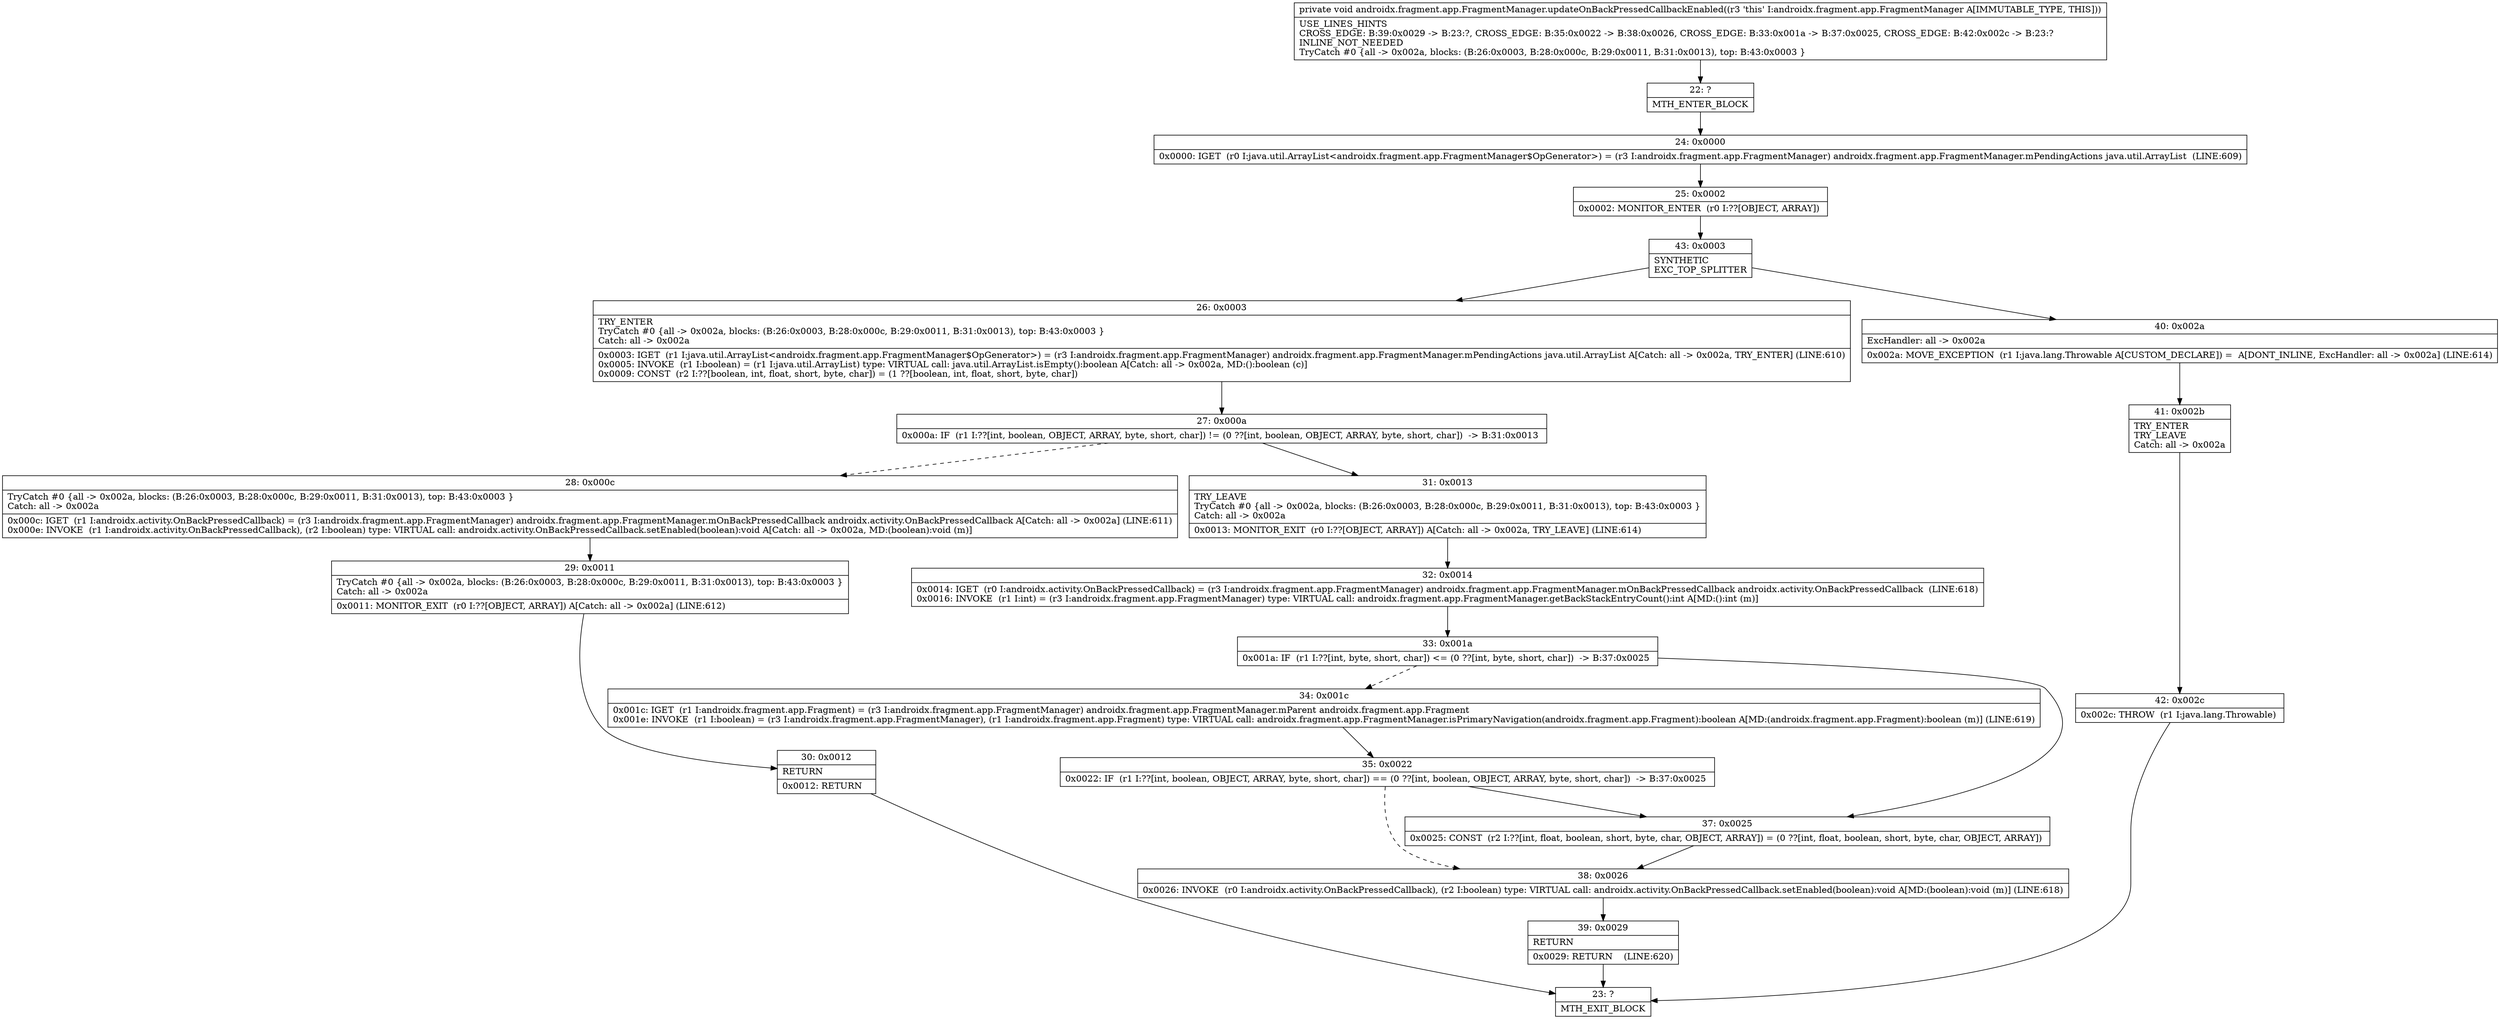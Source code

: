 digraph "CFG forandroidx.fragment.app.FragmentManager.updateOnBackPressedCallbackEnabled()V" {
Node_22 [shape=record,label="{22\:\ ?|MTH_ENTER_BLOCK\l}"];
Node_24 [shape=record,label="{24\:\ 0x0000|0x0000: IGET  (r0 I:java.util.ArrayList\<androidx.fragment.app.FragmentManager$OpGenerator\>) = (r3 I:androidx.fragment.app.FragmentManager) androidx.fragment.app.FragmentManager.mPendingActions java.util.ArrayList  (LINE:609)\l}"];
Node_25 [shape=record,label="{25\:\ 0x0002|0x0002: MONITOR_ENTER  (r0 I:??[OBJECT, ARRAY]) \l}"];
Node_43 [shape=record,label="{43\:\ 0x0003|SYNTHETIC\lEXC_TOP_SPLITTER\l}"];
Node_26 [shape=record,label="{26\:\ 0x0003|TRY_ENTER\lTryCatch #0 \{all \-\> 0x002a, blocks: (B:26:0x0003, B:28:0x000c, B:29:0x0011, B:31:0x0013), top: B:43:0x0003 \}\lCatch: all \-\> 0x002a\l|0x0003: IGET  (r1 I:java.util.ArrayList\<androidx.fragment.app.FragmentManager$OpGenerator\>) = (r3 I:androidx.fragment.app.FragmentManager) androidx.fragment.app.FragmentManager.mPendingActions java.util.ArrayList A[Catch: all \-\> 0x002a, TRY_ENTER] (LINE:610)\l0x0005: INVOKE  (r1 I:boolean) = (r1 I:java.util.ArrayList) type: VIRTUAL call: java.util.ArrayList.isEmpty():boolean A[Catch: all \-\> 0x002a, MD:():boolean (c)]\l0x0009: CONST  (r2 I:??[boolean, int, float, short, byte, char]) = (1 ??[boolean, int, float, short, byte, char]) \l}"];
Node_27 [shape=record,label="{27\:\ 0x000a|0x000a: IF  (r1 I:??[int, boolean, OBJECT, ARRAY, byte, short, char]) != (0 ??[int, boolean, OBJECT, ARRAY, byte, short, char])  \-\> B:31:0x0013 \l}"];
Node_28 [shape=record,label="{28\:\ 0x000c|TryCatch #0 \{all \-\> 0x002a, blocks: (B:26:0x0003, B:28:0x000c, B:29:0x0011, B:31:0x0013), top: B:43:0x0003 \}\lCatch: all \-\> 0x002a\l|0x000c: IGET  (r1 I:androidx.activity.OnBackPressedCallback) = (r3 I:androidx.fragment.app.FragmentManager) androidx.fragment.app.FragmentManager.mOnBackPressedCallback androidx.activity.OnBackPressedCallback A[Catch: all \-\> 0x002a] (LINE:611)\l0x000e: INVOKE  (r1 I:androidx.activity.OnBackPressedCallback), (r2 I:boolean) type: VIRTUAL call: androidx.activity.OnBackPressedCallback.setEnabled(boolean):void A[Catch: all \-\> 0x002a, MD:(boolean):void (m)]\l}"];
Node_29 [shape=record,label="{29\:\ 0x0011|TryCatch #0 \{all \-\> 0x002a, blocks: (B:26:0x0003, B:28:0x000c, B:29:0x0011, B:31:0x0013), top: B:43:0x0003 \}\lCatch: all \-\> 0x002a\l|0x0011: MONITOR_EXIT  (r0 I:??[OBJECT, ARRAY]) A[Catch: all \-\> 0x002a] (LINE:612)\l}"];
Node_30 [shape=record,label="{30\:\ 0x0012|RETURN\l|0x0012: RETURN   \l}"];
Node_23 [shape=record,label="{23\:\ ?|MTH_EXIT_BLOCK\l}"];
Node_31 [shape=record,label="{31\:\ 0x0013|TRY_LEAVE\lTryCatch #0 \{all \-\> 0x002a, blocks: (B:26:0x0003, B:28:0x000c, B:29:0x0011, B:31:0x0013), top: B:43:0x0003 \}\lCatch: all \-\> 0x002a\l|0x0013: MONITOR_EXIT  (r0 I:??[OBJECT, ARRAY]) A[Catch: all \-\> 0x002a, TRY_LEAVE] (LINE:614)\l}"];
Node_32 [shape=record,label="{32\:\ 0x0014|0x0014: IGET  (r0 I:androidx.activity.OnBackPressedCallback) = (r3 I:androidx.fragment.app.FragmentManager) androidx.fragment.app.FragmentManager.mOnBackPressedCallback androidx.activity.OnBackPressedCallback  (LINE:618)\l0x0016: INVOKE  (r1 I:int) = (r3 I:androidx.fragment.app.FragmentManager) type: VIRTUAL call: androidx.fragment.app.FragmentManager.getBackStackEntryCount():int A[MD:():int (m)]\l}"];
Node_33 [shape=record,label="{33\:\ 0x001a|0x001a: IF  (r1 I:??[int, byte, short, char]) \<= (0 ??[int, byte, short, char])  \-\> B:37:0x0025 \l}"];
Node_34 [shape=record,label="{34\:\ 0x001c|0x001c: IGET  (r1 I:androidx.fragment.app.Fragment) = (r3 I:androidx.fragment.app.FragmentManager) androidx.fragment.app.FragmentManager.mParent androidx.fragment.app.Fragment \l0x001e: INVOKE  (r1 I:boolean) = (r3 I:androidx.fragment.app.FragmentManager), (r1 I:androidx.fragment.app.Fragment) type: VIRTUAL call: androidx.fragment.app.FragmentManager.isPrimaryNavigation(androidx.fragment.app.Fragment):boolean A[MD:(androidx.fragment.app.Fragment):boolean (m)] (LINE:619)\l}"];
Node_35 [shape=record,label="{35\:\ 0x0022|0x0022: IF  (r1 I:??[int, boolean, OBJECT, ARRAY, byte, short, char]) == (0 ??[int, boolean, OBJECT, ARRAY, byte, short, char])  \-\> B:37:0x0025 \l}"];
Node_38 [shape=record,label="{38\:\ 0x0026|0x0026: INVOKE  (r0 I:androidx.activity.OnBackPressedCallback), (r2 I:boolean) type: VIRTUAL call: androidx.activity.OnBackPressedCallback.setEnabled(boolean):void A[MD:(boolean):void (m)] (LINE:618)\l}"];
Node_39 [shape=record,label="{39\:\ 0x0029|RETURN\l|0x0029: RETURN    (LINE:620)\l}"];
Node_37 [shape=record,label="{37\:\ 0x0025|0x0025: CONST  (r2 I:??[int, float, boolean, short, byte, char, OBJECT, ARRAY]) = (0 ??[int, float, boolean, short, byte, char, OBJECT, ARRAY]) \l}"];
Node_40 [shape=record,label="{40\:\ 0x002a|ExcHandler: all \-\> 0x002a\l|0x002a: MOVE_EXCEPTION  (r1 I:java.lang.Throwable A[CUSTOM_DECLARE]) =  A[DONT_INLINE, ExcHandler: all \-\> 0x002a] (LINE:614)\l}"];
Node_41 [shape=record,label="{41\:\ 0x002b|TRY_ENTER\lTRY_LEAVE\lCatch: all \-\> 0x002a\l}"];
Node_42 [shape=record,label="{42\:\ 0x002c|0x002c: THROW  (r1 I:java.lang.Throwable) \l}"];
MethodNode[shape=record,label="{private void androidx.fragment.app.FragmentManager.updateOnBackPressedCallbackEnabled((r3 'this' I:androidx.fragment.app.FragmentManager A[IMMUTABLE_TYPE, THIS]))  | USE_LINES_HINTS\lCROSS_EDGE: B:39:0x0029 \-\> B:23:?, CROSS_EDGE: B:35:0x0022 \-\> B:38:0x0026, CROSS_EDGE: B:33:0x001a \-\> B:37:0x0025, CROSS_EDGE: B:42:0x002c \-\> B:23:?\lINLINE_NOT_NEEDED\lTryCatch #0 \{all \-\> 0x002a, blocks: (B:26:0x0003, B:28:0x000c, B:29:0x0011, B:31:0x0013), top: B:43:0x0003 \}\l}"];
MethodNode -> Node_22;Node_22 -> Node_24;
Node_24 -> Node_25;
Node_25 -> Node_43;
Node_43 -> Node_26;
Node_43 -> Node_40;
Node_26 -> Node_27;
Node_27 -> Node_28[style=dashed];
Node_27 -> Node_31;
Node_28 -> Node_29;
Node_29 -> Node_30;
Node_30 -> Node_23;
Node_31 -> Node_32;
Node_32 -> Node_33;
Node_33 -> Node_34[style=dashed];
Node_33 -> Node_37;
Node_34 -> Node_35;
Node_35 -> Node_37;
Node_35 -> Node_38[style=dashed];
Node_38 -> Node_39;
Node_39 -> Node_23;
Node_37 -> Node_38;
Node_40 -> Node_41;
Node_41 -> Node_42;
Node_42 -> Node_23;
}


